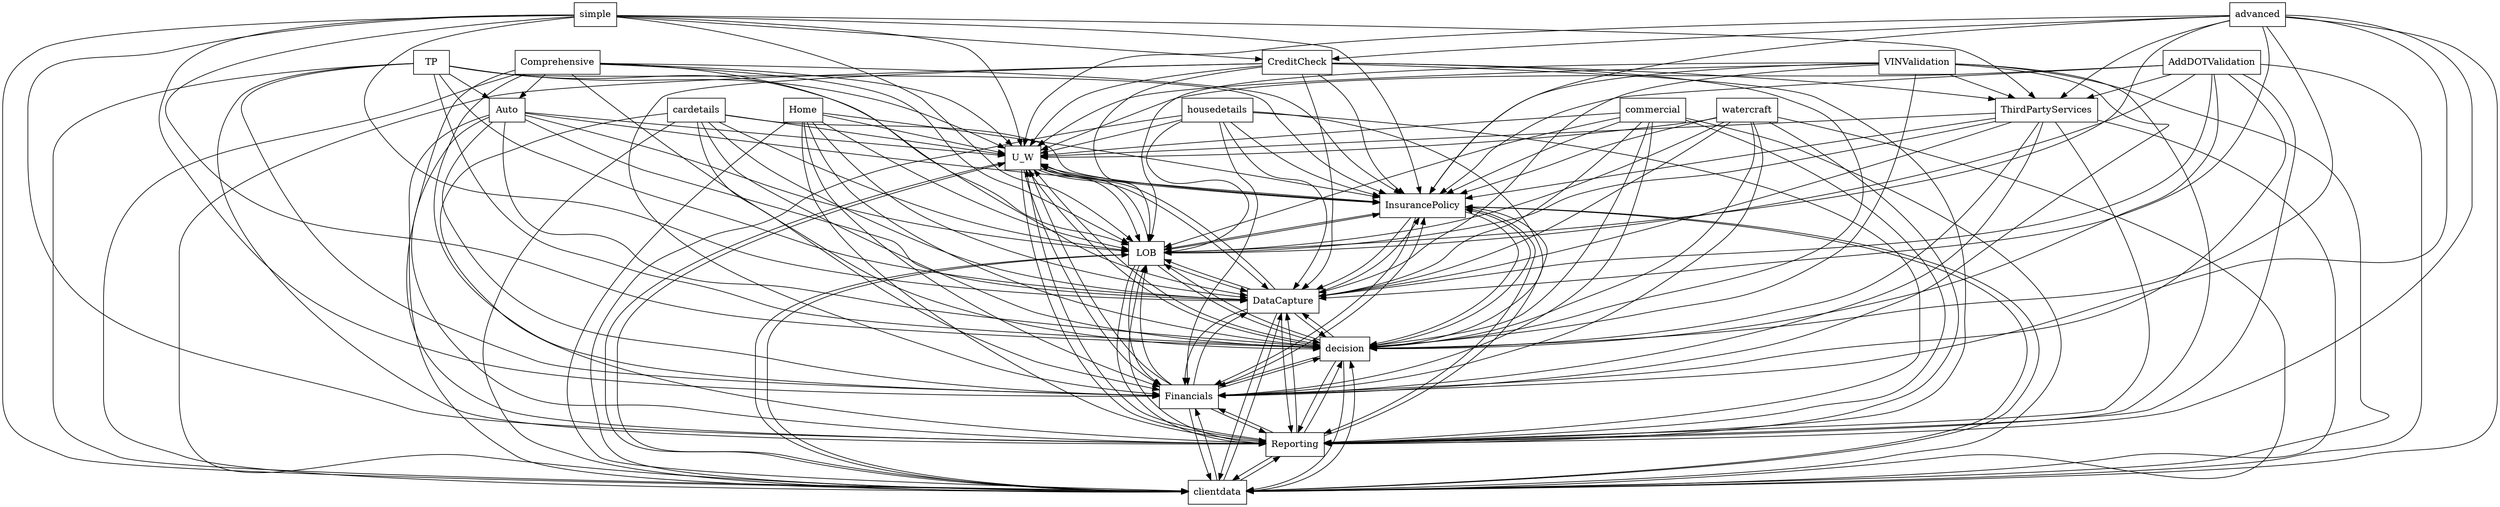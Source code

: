 digraph{
graph [rankdir=TB];
node [shape=box];
edge [arrowhead=normal];
0[label="ThirdPartyServices",]
1[label="U_W",]
2[label="Home",]
3[label="InsurancePolicy",]
4[label="simple",]
5[label="Comprehensive",]
6[label="clientdata",]
7[label="Reporting",]
8[label="CreditCheck",]
9[label="housedetails",]
10[label="Financials",]
11[label="decision",]
12[label="TP",]
13[label="DataCapture",]
14[label="LOB",]
15[label="watercraft",]
16[label="advanced",]
17[label="Auto",]
18[label="cardetails",]
19[label="VINValidation",]
20[label="commercial",]
21[label="AddDOTValidation",]
0->1[label="",]
0->3[label="",]
0->6[label="",]
0->7[label="",]
0->10[label="",]
0->11[label="",]
0->13[label="",]
0->14[label="",]
1->3[label="",]
1->6[label="",]
1->7[label="",]
1->10[label="",]
1->11[label="",]
1->13[label="",]
1->14[label="",]
2->1[label="",]
2->3[label="",]
2->6[label="",]
2->7[label="",]
2->10[label="",]
2->11[label="",]
2->13[label="",]
2->14[label="",]
3->1[label="",]
3->6[label="",]
3->7[label="",]
3->10[label="",]
3->11[label="",]
3->13[label="",]
3->14[label="",]
4->0[label="",]
4->1[label="",]
4->3[label="",]
4->6[label="",]
4->7[label="",]
4->8[label="",]
4->10[label="",]
4->11[label="",]
4->13[label="",]
4->14[label="",]
5->1[label="",]
5->3[label="",]
5->6[label="",]
5->7[label="",]
5->10[label="",]
5->11[label="",]
5->13[label="",]
5->14[label="",]
5->17[label="",]
6->1[label="",]
6->3[label="",]
6->7[label="",]
6->10[label="",]
6->11[label="",]
6->13[label="",]
6->14[label="",]
7->1[label="",]
7->3[label="",]
7->6[label="",]
7->10[label="",]
7->11[label="",]
7->13[label="",]
7->14[label="",]
8->0[label="",]
8->1[label="",]
8->3[label="",]
8->6[label="",]
8->7[label="",]
8->10[label="",]
8->11[label="",]
8->13[label="",]
8->14[label="",]
9->1[label="",]
9->3[label="",]
9->6[label="",]
9->7[label="",]
9->10[label="",]
9->11[label="",]
9->13[label="",]
9->14[label="",]
10->1[label="",]
10->3[label="",]
10->6[label="",]
10->7[label="",]
10->11[label="",]
10->13[label="",]
10->14[label="",]
11->1[label="",]
11->3[label="",]
11->6[label="",]
11->7[label="",]
11->10[label="",]
11->13[label="",]
11->14[label="",]
12->1[label="",]
12->3[label="",]
12->6[label="",]
12->7[label="",]
12->10[label="",]
12->11[label="",]
12->13[label="",]
12->14[label="",]
12->17[label="",]
13->1[label="",]
13->3[label="",]
13->6[label="",]
13->7[label="",]
13->10[label="",]
13->11[label="",]
13->14[label="",]
14->1[label="",]
14->3[label="",]
14->6[label="",]
14->7[label="",]
14->10[label="",]
14->11[label="",]
14->13[label="",]
15->1[label="",]
15->3[label="",]
15->6[label="",]
15->7[label="",]
15->10[label="",]
15->11[label="",]
15->13[label="",]
15->14[label="",]
16->0[label="",]
16->1[label="",]
16->3[label="",]
16->6[label="",]
16->7[label="",]
16->8[label="",]
16->10[label="",]
16->11[label="",]
16->13[label="",]
16->14[label="",]
17->1[label="",]
17->3[label="",]
17->6[label="",]
17->7[label="",]
17->10[label="",]
17->11[label="",]
17->13[label="",]
17->14[label="",]
18->1[label="",]
18->3[label="",]
18->6[label="",]
18->7[label="",]
18->10[label="",]
18->11[label="",]
18->13[label="",]
18->14[label="",]
19->0[label="",]
19->1[label="",]
19->3[label="",]
19->6[label="",]
19->7[label="",]
19->10[label="",]
19->11[label="",]
19->13[label="",]
19->14[label="",]
20->1[label="",]
20->3[label="",]
20->6[label="",]
20->7[label="",]
20->10[label="",]
20->11[label="",]
20->13[label="",]
20->14[label="",]
21->0[label="",]
21->1[label="",]
21->3[label="",]
21->6[label="",]
21->7[label="",]
21->10[label="",]
21->11[label="",]
21->13[label="",]
21->14[label="",]
}
